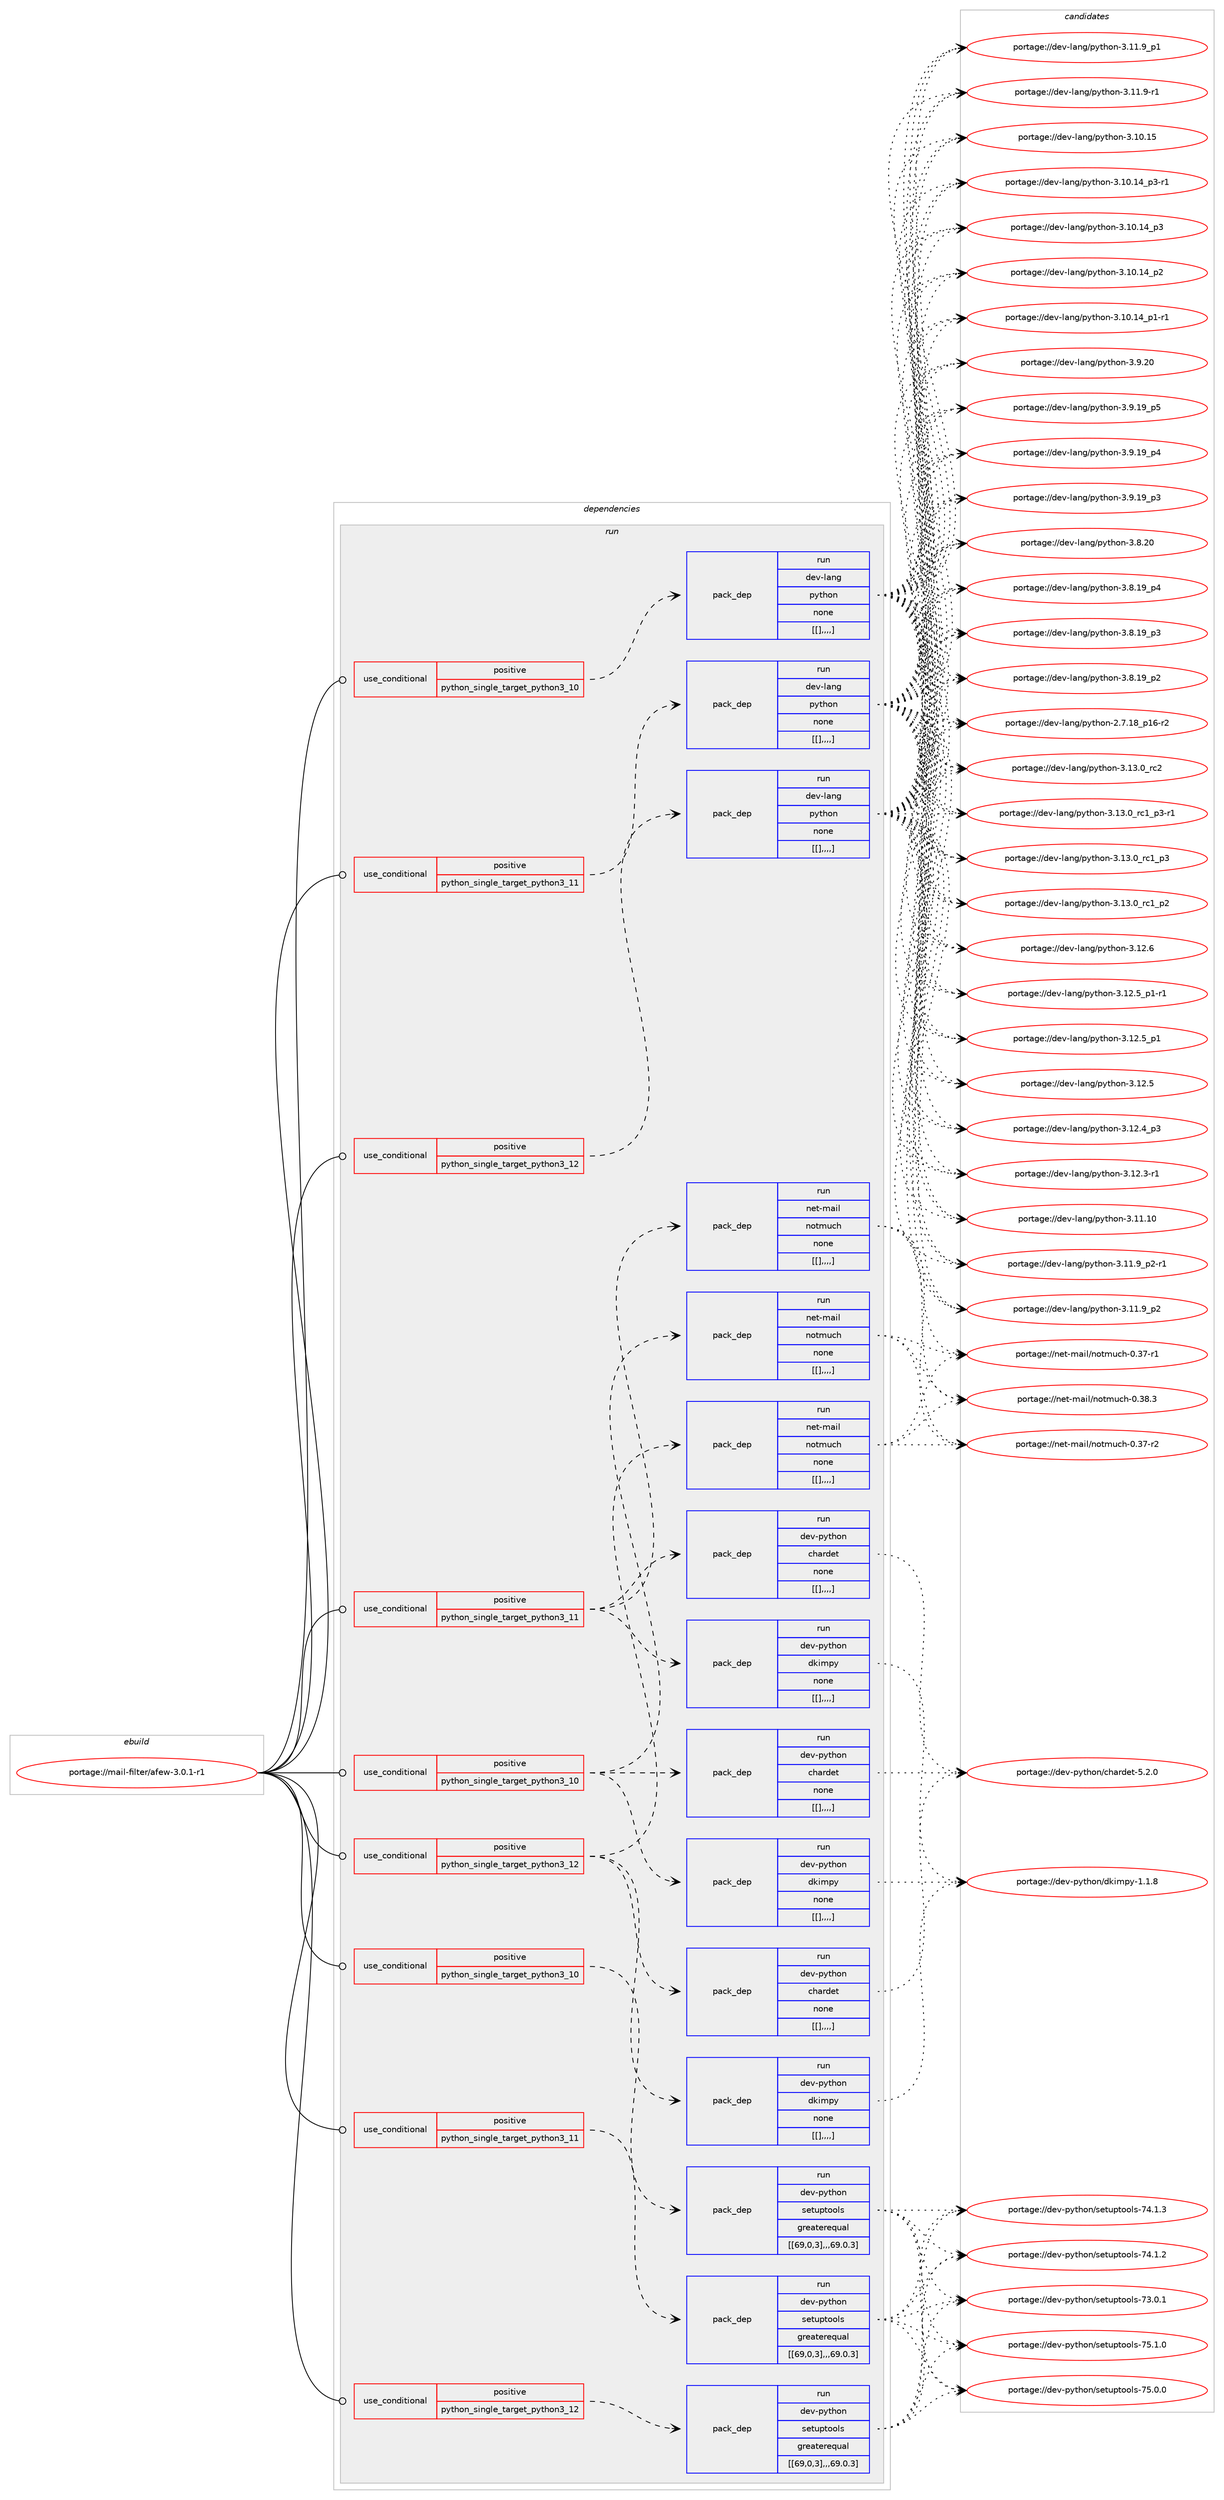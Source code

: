 digraph prolog {

# *************
# Graph options
# *************

newrank=true;
concentrate=true;
compound=true;
graph [rankdir=LR,fontname=Helvetica,fontsize=10,ranksep=1.5];#, ranksep=2.5, nodesep=0.2];
edge  [arrowhead=vee];
node  [fontname=Helvetica,fontsize=10];

# **********
# The ebuild
# **********

subgraph cluster_leftcol {
color=gray;
label=<<i>ebuild</i>>;
id [label="portage://mail-filter/afew-3.0.1-r1", color=red, width=4, href="../mail-filter/afew-3.0.1-r1.svg"];
}

# ****************
# The dependencies
# ****************

subgraph cluster_midcol {
color=gray;
label=<<i>dependencies</i>>;
subgraph cluster_compile {
fillcolor="#eeeeee";
style=filled;
label=<<i>compile</i>>;
}
subgraph cluster_compileandrun {
fillcolor="#eeeeee";
style=filled;
label=<<i>compile and run</i>>;
}
subgraph cluster_run {
fillcolor="#eeeeee";
style=filled;
label=<<i>run</i>>;
subgraph cond72590 {
dependency292041 [label=<<TABLE BORDER="0" CELLBORDER="1" CELLSPACING="0" CELLPADDING="4"><TR><TD ROWSPAN="3" CELLPADDING="10">use_conditional</TD></TR><TR><TD>positive</TD></TR><TR><TD>python_single_target_python3_10</TD></TR></TABLE>>, shape=none, color=red];
subgraph pack217025 {
dependency292042 [label=<<TABLE BORDER="0" CELLBORDER="1" CELLSPACING="0" CELLPADDING="4" WIDTH="220"><TR><TD ROWSPAN="6" CELLPADDING="30">pack_dep</TD></TR><TR><TD WIDTH="110">run</TD></TR><TR><TD>dev-lang</TD></TR><TR><TD>python</TD></TR><TR><TD>none</TD></TR><TR><TD>[[],,,,]</TD></TR></TABLE>>, shape=none, color=blue];
}
dependency292041:e -> dependency292042:w [weight=20,style="dashed",arrowhead="vee"];
}
id:e -> dependency292041:w [weight=20,style="solid",arrowhead="odot"];
subgraph cond72591 {
dependency292043 [label=<<TABLE BORDER="0" CELLBORDER="1" CELLSPACING="0" CELLPADDING="4"><TR><TD ROWSPAN="3" CELLPADDING="10">use_conditional</TD></TR><TR><TD>positive</TD></TR><TR><TD>python_single_target_python3_10</TD></TR></TABLE>>, shape=none, color=red];
subgraph pack217026 {
dependency292044 [label=<<TABLE BORDER="0" CELLBORDER="1" CELLSPACING="0" CELLPADDING="4" WIDTH="220"><TR><TD ROWSPAN="6" CELLPADDING="30">pack_dep</TD></TR><TR><TD WIDTH="110">run</TD></TR><TR><TD>dev-python</TD></TR><TR><TD>chardet</TD></TR><TR><TD>none</TD></TR><TR><TD>[[],,,,]</TD></TR></TABLE>>, shape=none, color=blue];
}
dependency292043:e -> dependency292044:w [weight=20,style="dashed",arrowhead="vee"];
subgraph pack217027 {
dependency292045 [label=<<TABLE BORDER="0" CELLBORDER="1" CELLSPACING="0" CELLPADDING="4" WIDTH="220"><TR><TD ROWSPAN="6" CELLPADDING="30">pack_dep</TD></TR><TR><TD WIDTH="110">run</TD></TR><TR><TD>dev-python</TD></TR><TR><TD>dkimpy</TD></TR><TR><TD>none</TD></TR><TR><TD>[[],,,,]</TD></TR></TABLE>>, shape=none, color=blue];
}
dependency292043:e -> dependency292045:w [weight=20,style="dashed",arrowhead="vee"];
subgraph pack217028 {
dependency292046 [label=<<TABLE BORDER="0" CELLBORDER="1" CELLSPACING="0" CELLPADDING="4" WIDTH="220"><TR><TD ROWSPAN="6" CELLPADDING="30">pack_dep</TD></TR><TR><TD WIDTH="110">run</TD></TR><TR><TD>net-mail</TD></TR><TR><TD>notmuch</TD></TR><TR><TD>none</TD></TR><TR><TD>[[],,,,]</TD></TR></TABLE>>, shape=none, color=blue];
}
dependency292043:e -> dependency292046:w [weight=20,style="dashed",arrowhead="vee"];
}
id:e -> dependency292043:w [weight=20,style="solid",arrowhead="odot"];
subgraph cond72592 {
dependency292047 [label=<<TABLE BORDER="0" CELLBORDER="1" CELLSPACING="0" CELLPADDING="4"><TR><TD ROWSPAN="3" CELLPADDING="10">use_conditional</TD></TR><TR><TD>positive</TD></TR><TR><TD>python_single_target_python3_10</TD></TR></TABLE>>, shape=none, color=red];
subgraph pack217029 {
dependency292048 [label=<<TABLE BORDER="0" CELLBORDER="1" CELLSPACING="0" CELLPADDING="4" WIDTH="220"><TR><TD ROWSPAN="6" CELLPADDING="30">pack_dep</TD></TR><TR><TD WIDTH="110">run</TD></TR><TR><TD>dev-python</TD></TR><TR><TD>setuptools</TD></TR><TR><TD>greaterequal</TD></TR><TR><TD>[[69,0,3],,,69.0.3]</TD></TR></TABLE>>, shape=none, color=blue];
}
dependency292047:e -> dependency292048:w [weight=20,style="dashed",arrowhead="vee"];
}
id:e -> dependency292047:w [weight=20,style="solid",arrowhead="odot"];
subgraph cond72593 {
dependency292049 [label=<<TABLE BORDER="0" CELLBORDER="1" CELLSPACING="0" CELLPADDING="4"><TR><TD ROWSPAN="3" CELLPADDING="10">use_conditional</TD></TR><TR><TD>positive</TD></TR><TR><TD>python_single_target_python3_11</TD></TR></TABLE>>, shape=none, color=red];
subgraph pack217030 {
dependency292050 [label=<<TABLE BORDER="0" CELLBORDER="1" CELLSPACING="0" CELLPADDING="4" WIDTH="220"><TR><TD ROWSPAN="6" CELLPADDING="30">pack_dep</TD></TR><TR><TD WIDTH="110">run</TD></TR><TR><TD>dev-lang</TD></TR><TR><TD>python</TD></TR><TR><TD>none</TD></TR><TR><TD>[[],,,,]</TD></TR></TABLE>>, shape=none, color=blue];
}
dependency292049:e -> dependency292050:w [weight=20,style="dashed",arrowhead="vee"];
}
id:e -> dependency292049:w [weight=20,style="solid",arrowhead="odot"];
subgraph cond72594 {
dependency292051 [label=<<TABLE BORDER="0" CELLBORDER="1" CELLSPACING="0" CELLPADDING="4"><TR><TD ROWSPAN="3" CELLPADDING="10">use_conditional</TD></TR><TR><TD>positive</TD></TR><TR><TD>python_single_target_python3_11</TD></TR></TABLE>>, shape=none, color=red];
subgraph pack217031 {
dependency292052 [label=<<TABLE BORDER="0" CELLBORDER="1" CELLSPACING="0" CELLPADDING="4" WIDTH="220"><TR><TD ROWSPAN="6" CELLPADDING="30">pack_dep</TD></TR><TR><TD WIDTH="110">run</TD></TR><TR><TD>dev-python</TD></TR><TR><TD>chardet</TD></TR><TR><TD>none</TD></TR><TR><TD>[[],,,,]</TD></TR></TABLE>>, shape=none, color=blue];
}
dependency292051:e -> dependency292052:w [weight=20,style="dashed",arrowhead="vee"];
subgraph pack217032 {
dependency292053 [label=<<TABLE BORDER="0" CELLBORDER="1" CELLSPACING="0" CELLPADDING="4" WIDTH="220"><TR><TD ROWSPAN="6" CELLPADDING="30">pack_dep</TD></TR><TR><TD WIDTH="110">run</TD></TR><TR><TD>dev-python</TD></TR><TR><TD>dkimpy</TD></TR><TR><TD>none</TD></TR><TR><TD>[[],,,,]</TD></TR></TABLE>>, shape=none, color=blue];
}
dependency292051:e -> dependency292053:w [weight=20,style="dashed",arrowhead="vee"];
subgraph pack217033 {
dependency292054 [label=<<TABLE BORDER="0" CELLBORDER="1" CELLSPACING="0" CELLPADDING="4" WIDTH="220"><TR><TD ROWSPAN="6" CELLPADDING="30">pack_dep</TD></TR><TR><TD WIDTH="110">run</TD></TR><TR><TD>net-mail</TD></TR><TR><TD>notmuch</TD></TR><TR><TD>none</TD></TR><TR><TD>[[],,,,]</TD></TR></TABLE>>, shape=none, color=blue];
}
dependency292051:e -> dependency292054:w [weight=20,style="dashed",arrowhead="vee"];
}
id:e -> dependency292051:w [weight=20,style="solid",arrowhead="odot"];
subgraph cond72595 {
dependency292055 [label=<<TABLE BORDER="0" CELLBORDER="1" CELLSPACING="0" CELLPADDING="4"><TR><TD ROWSPAN="3" CELLPADDING="10">use_conditional</TD></TR><TR><TD>positive</TD></TR><TR><TD>python_single_target_python3_11</TD></TR></TABLE>>, shape=none, color=red];
subgraph pack217034 {
dependency292056 [label=<<TABLE BORDER="0" CELLBORDER="1" CELLSPACING="0" CELLPADDING="4" WIDTH="220"><TR><TD ROWSPAN="6" CELLPADDING="30">pack_dep</TD></TR><TR><TD WIDTH="110">run</TD></TR><TR><TD>dev-python</TD></TR><TR><TD>setuptools</TD></TR><TR><TD>greaterequal</TD></TR><TR><TD>[[69,0,3],,,69.0.3]</TD></TR></TABLE>>, shape=none, color=blue];
}
dependency292055:e -> dependency292056:w [weight=20,style="dashed",arrowhead="vee"];
}
id:e -> dependency292055:w [weight=20,style="solid",arrowhead="odot"];
subgraph cond72596 {
dependency292057 [label=<<TABLE BORDER="0" CELLBORDER="1" CELLSPACING="0" CELLPADDING="4"><TR><TD ROWSPAN="3" CELLPADDING="10">use_conditional</TD></TR><TR><TD>positive</TD></TR><TR><TD>python_single_target_python3_12</TD></TR></TABLE>>, shape=none, color=red];
subgraph pack217035 {
dependency292058 [label=<<TABLE BORDER="0" CELLBORDER="1" CELLSPACING="0" CELLPADDING="4" WIDTH="220"><TR><TD ROWSPAN="6" CELLPADDING="30">pack_dep</TD></TR><TR><TD WIDTH="110">run</TD></TR><TR><TD>dev-lang</TD></TR><TR><TD>python</TD></TR><TR><TD>none</TD></TR><TR><TD>[[],,,,]</TD></TR></TABLE>>, shape=none, color=blue];
}
dependency292057:e -> dependency292058:w [weight=20,style="dashed",arrowhead="vee"];
}
id:e -> dependency292057:w [weight=20,style="solid",arrowhead="odot"];
subgraph cond72597 {
dependency292059 [label=<<TABLE BORDER="0" CELLBORDER="1" CELLSPACING="0" CELLPADDING="4"><TR><TD ROWSPAN="3" CELLPADDING="10">use_conditional</TD></TR><TR><TD>positive</TD></TR><TR><TD>python_single_target_python3_12</TD></TR></TABLE>>, shape=none, color=red];
subgraph pack217036 {
dependency292060 [label=<<TABLE BORDER="0" CELLBORDER="1" CELLSPACING="0" CELLPADDING="4" WIDTH="220"><TR><TD ROWSPAN="6" CELLPADDING="30">pack_dep</TD></TR><TR><TD WIDTH="110">run</TD></TR><TR><TD>dev-python</TD></TR><TR><TD>chardet</TD></TR><TR><TD>none</TD></TR><TR><TD>[[],,,,]</TD></TR></TABLE>>, shape=none, color=blue];
}
dependency292059:e -> dependency292060:w [weight=20,style="dashed",arrowhead="vee"];
subgraph pack217037 {
dependency292061 [label=<<TABLE BORDER="0" CELLBORDER="1" CELLSPACING="0" CELLPADDING="4" WIDTH="220"><TR><TD ROWSPAN="6" CELLPADDING="30">pack_dep</TD></TR><TR><TD WIDTH="110">run</TD></TR><TR><TD>dev-python</TD></TR><TR><TD>dkimpy</TD></TR><TR><TD>none</TD></TR><TR><TD>[[],,,,]</TD></TR></TABLE>>, shape=none, color=blue];
}
dependency292059:e -> dependency292061:w [weight=20,style="dashed",arrowhead="vee"];
subgraph pack217038 {
dependency292062 [label=<<TABLE BORDER="0" CELLBORDER="1" CELLSPACING="0" CELLPADDING="4" WIDTH="220"><TR><TD ROWSPAN="6" CELLPADDING="30">pack_dep</TD></TR><TR><TD WIDTH="110">run</TD></TR><TR><TD>net-mail</TD></TR><TR><TD>notmuch</TD></TR><TR><TD>none</TD></TR><TR><TD>[[],,,,]</TD></TR></TABLE>>, shape=none, color=blue];
}
dependency292059:e -> dependency292062:w [weight=20,style="dashed",arrowhead="vee"];
}
id:e -> dependency292059:w [weight=20,style="solid",arrowhead="odot"];
subgraph cond72598 {
dependency292063 [label=<<TABLE BORDER="0" CELLBORDER="1" CELLSPACING="0" CELLPADDING="4"><TR><TD ROWSPAN="3" CELLPADDING="10">use_conditional</TD></TR><TR><TD>positive</TD></TR><TR><TD>python_single_target_python3_12</TD></TR></TABLE>>, shape=none, color=red];
subgraph pack217039 {
dependency292064 [label=<<TABLE BORDER="0" CELLBORDER="1" CELLSPACING="0" CELLPADDING="4" WIDTH="220"><TR><TD ROWSPAN="6" CELLPADDING="30">pack_dep</TD></TR><TR><TD WIDTH="110">run</TD></TR><TR><TD>dev-python</TD></TR><TR><TD>setuptools</TD></TR><TR><TD>greaterequal</TD></TR><TR><TD>[[69,0,3],,,69.0.3]</TD></TR></TABLE>>, shape=none, color=blue];
}
dependency292063:e -> dependency292064:w [weight=20,style="dashed",arrowhead="vee"];
}
id:e -> dependency292063:w [weight=20,style="solid",arrowhead="odot"];
}
}

# **************
# The candidates
# **************

subgraph cluster_choices {
rank=same;
color=gray;
label=<<i>candidates</i>>;

subgraph choice217025 {
color=black;
nodesep=1;
choice10010111845108971101034711212111610411111045514649514648951149950 [label="portage://dev-lang/python-3.13.0_rc2", color=red, width=4,href="../dev-lang/python-3.13.0_rc2.svg"];
choice1001011184510897110103471121211161041111104551464951464895114994995112514511449 [label="portage://dev-lang/python-3.13.0_rc1_p3-r1", color=red, width=4,href="../dev-lang/python-3.13.0_rc1_p3-r1.svg"];
choice100101118451089711010347112121116104111110455146495146489511499499511251 [label="portage://dev-lang/python-3.13.0_rc1_p3", color=red, width=4,href="../dev-lang/python-3.13.0_rc1_p3.svg"];
choice100101118451089711010347112121116104111110455146495146489511499499511250 [label="portage://dev-lang/python-3.13.0_rc1_p2", color=red, width=4,href="../dev-lang/python-3.13.0_rc1_p2.svg"];
choice10010111845108971101034711212111610411111045514649504654 [label="portage://dev-lang/python-3.12.6", color=red, width=4,href="../dev-lang/python-3.12.6.svg"];
choice1001011184510897110103471121211161041111104551464950465395112494511449 [label="portage://dev-lang/python-3.12.5_p1-r1", color=red, width=4,href="../dev-lang/python-3.12.5_p1-r1.svg"];
choice100101118451089711010347112121116104111110455146495046539511249 [label="portage://dev-lang/python-3.12.5_p1", color=red, width=4,href="../dev-lang/python-3.12.5_p1.svg"];
choice10010111845108971101034711212111610411111045514649504653 [label="portage://dev-lang/python-3.12.5", color=red, width=4,href="../dev-lang/python-3.12.5.svg"];
choice100101118451089711010347112121116104111110455146495046529511251 [label="portage://dev-lang/python-3.12.4_p3", color=red, width=4,href="../dev-lang/python-3.12.4_p3.svg"];
choice100101118451089711010347112121116104111110455146495046514511449 [label="portage://dev-lang/python-3.12.3-r1", color=red, width=4,href="../dev-lang/python-3.12.3-r1.svg"];
choice1001011184510897110103471121211161041111104551464949464948 [label="portage://dev-lang/python-3.11.10", color=red, width=4,href="../dev-lang/python-3.11.10.svg"];
choice1001011184510897110103471121211161041111104551464949465795112504511449 [label="portage://dev-lang/python-3.11.9_p2-r1", color=red, width=4,href="../dev-lang/python-3.11.9_p2-r1.svg"];
choice100101118451089711010347112121116104111110455146494946579511250 [label="portage://dev-lang/python-3.11.9_p2", color=red, width=4,href="../dev-lang/python-3.11.9_p2.svg"];
choice100101118451089711010347112121116104111110455146494946579511249 [label="portage://dev-lang/python-3.11.9_p1", color=red, width=4,href="../dev-lang/python-3.11.9_p1.svg"];
choice100101118451089711010347112121116104111110455146494946574511449 [label="portage://dev-lang/python-3.11.9-r1", color=red, width=4,href="../dev-lang/python-3.11.9-r1.svg"];
choice1001011184510897110103471121211161041111104551464948464953 [label="portage://dev-lang/python-3.10.15", color=red, width=4,href="../dev-lang/python-3.10.15.svg"];
choice100101118451089711010347112121116104111110455146494846495295112514511449 [label="portage://dev-lang/python-3.10.14_p3-r1", color=red, width=4,href="../dev-lang/python-3.10.14_p3-r1.svg"];
choice10010111845108971101034711212111610411111045514649484649529511251 [label="portage://dev-lang/python-3.10.14_p3", color=red, width=4,href="../dev-lang/python-3.10.14_p3.svg"];
choice10010111845108971101034711212111610411111045514649484649529511250 [label="portage://dev-lang/python-3.10.14_p2", color=red, width=4,href="../dev-lang/python-3.10.14_p2.svg"];
choice100101118451089711010347112121116104111110455146494846495295112494511449 [label="portage://dev-lang/python-3.10.14_p1-r1", color=red, width=4,href="../dev-lang/python-3.10.14_p1-r1.svg"];
choice10010111845108971101034711212111610411111045514657465048 [label="portage://dev-lang/python-3.9.20", color=red, width=4,href="../dev-lang/python-3.9.20.svg"];
choice100101118451089711010347112121116104111110455146574649579511253 [label="portage://dev-lang/python-3.9.19_p5", color=red, width=4,href="../dev-lang/python-3.9.19_p5.svg"];
choice100101118451089711010347112121116104111110455146574649579511252 [label="portage://dev-lang/python-3.9.19_p4", color=red, width=4,href="../dev-lang/python-3.9.19_p4.svg"];
choice100101118451089711010347112121116104111110455146574649579511251 [label="portage://dev-lang/python-3.9.19_p3", color=red, width=4,href="../dev-lang/python-3.9.19_p3.svg"];
choice10010111845108971101034711212111610411111045514656465048 [label="portage://dev-lang/python-3.8.20", color=red, width=4,href="../dev-lang/python-3.8.20.svg"];
choice100101118451089711010347112121116104111110455146564649579511252 [label="portage://dev-lang/python-3.8.19_p4", color=red, width=4,href="../dev-lang/python-3.8.19_p4.svg"];
choice100101118451089711010347112121116104111110455146564649579511251 [label="portage://dev-lang/python-3.8.19_p3", color=red, width=4,href="../dev-lang/python-3.8.19_p3.svg"];
choice100101118451089711010347112121116104111110455146564649579511250 [label="portage://dev-lang/python-3.8.19_p2", color=red, width=4,href="../dev-lang/python-3.8.19_p2.svg"];
choice100101118451089711010347112121116104111110455046554649569511249544511450 [label="portage://dev-lang/python-2.7.18_p16-r2", color=red, width=4,href="../dev-lang/python-2.7.18_p16-r2.svg"];
dependency292042:e -> choice10010111845108971101034711212111610411111045514649514648951149950:w [style=dotted,weight="100"];
dependency292042:e -> choice1001011184510897110103471121211161041111104551464951464895114994995112514511449:w [style=dotted,weight="100"];
dependency292042:e -> choice100101118451089711010347112121116104111110455146495146489511499499511251:w [style=dotted,weight="100"];
dependency292042:e -> choice100101118451089711010347112121116104111110455146495146489511499499511250:w [style=dotted,weight="100"];
dependency292042:e -> choice10010111845108971101034711212111610411111045514649504654:w [style=dotted,weight="100"];
dependency292042:e -> choice1001011184510897110103471121211161041111104551464950465395112494511449:w [style=dotted,weight="100"];
dependency292042:e -> choice100101118451089711010347112121116104111110455146495046539511249:w [style=dotted,weight="100"];
dependency292042:e -> choice10010111845108971101034711212111610411111045514649504653:w [style=dotted,weight="100"];
dependency292042:e -> choice100101118451089711010347112121116104111110455146495046529511251:w [style=dotted,weight="100"];
dependency292042:e -> choice100101118451089711010347112121116104111110455146495046514511449:w [style=dotted,weight="100"];
dependency292042:e -> choice1001011184510897110103471121211161041111104551464949464948:w [style=dotted,weight="100"];
dependency292042:e -> choice1001011184510897110103471121211161041111104551464949465795112504511449:w [style=dotted,weight="100"];
dependency292042:e -> choice100101118451089711010347112121116104111110455146494946579511250:w [style=dotted,weight="100"];
dependency292042:e -> choice100101118451089711010347112121116104111110455146494946579511249:w [style=dotted,weight="100"];
dependency292042:e -> choice100101118451089711010347112121116104111110455146494946574511449:w [style=dotted,weight="100"];
dependency292042:e -> choice1001011184510897110103471121211161041111104551464948464953:w [style=dotted,weight="100"];
dependency292042:e -> choice100101118451089711010347112121116104111110455146494846495295112514511449:w [style=dotted,weight="100"];
dependency292042:e -> choice10010111845108971101034711212111610411111045514649484649529511251:w [style=dotted,weight="100"];
dependency292042:e -> choice10010111845108971101034711212111610411111045514649484649529511250:w [style=dotted,weight="100"];
dependency292042:e -> choice100101118451089711010347112121116104111110455146494846495295112494511449:w [style=dotted,weight="100"];
dependency292042:e -> choice10010111845108971101034711212111610411111045514657465048:w [style=dotted,weight="100"];
dependency292042:e -> choice100101118451089711010347112121116104111110455146574649579511253:w [style=dotted,weight="100"];
dependency292042:e -> choice100101118451089711010347112121116104111110455146574649579511252:w [style=dotted,weight="100"];
dependency292042:e -> choice100101118451089711010347112121116104111110455146574649579511251:w [style=dotted,weight="100"];
dependency292042:e -> choice10010111845108971101034711212111610411111045514656465048:w [style=dotted,weight="100"];
dependency292042:e -> choice100101118451089711010347112121116104111110455146564649579511252:w [style=dotted,weight="100"];
dependency292042:e -> choice100101118451089711010347112121116104111110455146564649579511251:w [style=dotted,weight="100"];
dependency292042:e -> choice100101118451089711010347112121116104111110455146564649579511250:w [style=dotted,weight="100"];
dependency292042:e -> choice100101118451089711010347112121116104111110455046554649569511249544511450:w [style=dotted,weight="100"];
}
subgraph choice217026 {
color=black;
nodesep=1;
choice10010111845112121116104111110479910497114100101116455346504648 [label="portage://dev-python/chardet-5.2.0", color=red, width=4,href="../dev-python/chardet-5.2.0.svg"];
dependency292044:e -> choice10010111845112121116104111110479910497114100101116455346504648:w [style=dotted,weight="100"];
}
subgraph choice217027 {
color=black;
nodesep=1;
choice1001011184511212111610411111047100107105109112121454946494656 [label="portage://dev-python/dkimpy-1.1.8", color=red, width=4,href="../dev-python/dkimpy-1.1.8.svg"];
dependency292045:e -> choice1001011184511212111610411111047100107105109112121454946494656:w [style=dotted,weight="100"];
}
subgraph choice217028 {
color=black;
nodesep=1;
choice1101011164510997105108471101111161091179910445484651564651 [label="portage://net-mail/notmuch-0.38.3", color=red, width=4,href="../net-mail/notmuch-0.38.3.svg"];
choice1101011164510997105108471101111161091179910445484651554511450 [label="portage://net-mail/notmuch-0.37-r2", color=red, width=4,href="../net-mail/notmuch-0.37-r2.svg"];
choice1101011164510997105108471101111161091179910445484651554511449 [label="portage://net-mail/notmuch-0.37-r1", color=red, width=4,href="../net-mail/notmuch-0.37-r1.svg"];
dependency292046:e -> choice1101011164510997105108471101111161091179910445484651564651:w [style=dotted,weight="100"];
dependency292046:e -> choice1101011164510997105108471101111161091179910445484651554511450:w [style=dotted,weight="100"];
dependency292046:e -> choice1101011164510997105108471101111161091179910445484651554511449:w [style=dotted,weight="100"];
}
subgraph choice217029 {
color=black;
nodesep=1;
choice100101118451121211161041111104711510111611711211611111110811545555346494648 [label="portage://dev-python/setuptools-75.1.0", color=red, width=4,href="../dev-python/setuptools-75.1.0.svg"];
choice100101118451121211161041111104711510111611711211611111110811545555346484648 [label="portage://dev-python/setuptools-75.0.0", color=red, width=4,href="../dev-python/setuptools-75.0.0.svg"];
choice100101118451121211161041111104711510111611711211611111110811545555246494651 [label="portage://dev-python/setuptools-74.1.3", color=red, width=4,href="../dev-python/setuptools-74.1.3.svg"];
choice100101118451121211161041111104711510111611711211611111110811545555246494650 [label="portage://dev-python/setuptools-74.1.2", color=red, width=4,href="../dev-python/setuptools-74.1.2.svg"];
choice100101118451121211161041111104711510111611711211611111110811545555146484649 [label="portage://dev-python/setuptools-73.0.1", color=red, width=4,href="../dev-python/setuptools-73.0.1.svg"];
dependency292048:e -> choice100101118451121211161041111104711510111611711211611111110811545555346494648:w [style=dotted,weight="100"];
dependency292048:e -> choice100101118451121211161041111104711510111611711211611111110811545555346484648:w [style=dotted,weight="100"];
dependency292048:e -> choice100101118451121211161041111104711510111611711211611111110811545555246494651:w [style=dotted,weight="100"];
dependency292048:e -> choice100101118451121211161041111104711510111611711211611111110811545555246494650:w [style=dotted,weight="100"];
dependency292048:e -> choice100101118451121211161041111104711510111611711211611111110811545555146484649:w [style=dotted,weight="100"];
}
subgraph choice217030 {
color=black;
nodesep=1;
choice10010111845108971101034711212111610411111045514649514648951149950 [label="portage://dev-lang/python-3.13.0_rc2", color=red, width=4,href="../dev-lang/python-3.13.0_rc2.svg"];
choice1001011184510897110103471121211161041111104551464951464895114994995112514511449 [label="portage://dev-lang/python-3.13.0_rc1_p3-r1", color=red, width=4,href="../dev-lang/python-3.13.0_rc1_p3-r1.svg"];
choice100101118451089711010347112121116104111110455146495146489511499499511251 [label="portage://dev-lang/python-3.13.0_rc1_p3", color=red, width=4,href="../dev-lang/python-3.13.0_rc1_p3.svg"];
choice100101118451089711010347112121116104111110455146495146489511499499511250 [label="portage://dev-lang/python-3.13.0_rc1_p2", color=red, width=4,href="../dev-lang/python-3.13.0_rc1_p2.svg"];
choice10010111845108971101034711212111610411111045514649504654 [label="portage://dev-lang/python-3.12.6", color=red, width=4,href="../dev-lang/python-3.12.6.svg"];
choice1001011184510897110103471121211161041111104551464950465395112494511449 [label="portage://dev-lang/python-3.12.5_p1-r1", color=red, width=4,href="../dev-lang/python-3.12.5_p1-r1.svg"];
choice100101118451089711010347112121116104111110455146495046539511249 [label="portage://dev-lang/python-3.12.5_p1", color=red, width=4,href="../dev-lang/python-3.12.5_p1.svg"];
choice10010111845108971101034711212111610411111045514649504653 [label="portage://dev-lang/python-3.12.5", color=red, width=4,href="../dev-lang/python-3.12.5.svg"];
choice100101118451089711010347112121116104111110455146495046529511251 [label="portage://dev-lang/python-3.12.4_p3", color=red, width=4,href="../dev-lang/python-3.12.4_p3.svg"];
choice100101118451089711010347112121116104111110455146495046514511449 [label="portage://dev-lang/python-3.12.3-r1", color=red, width=4,href="../dev-lang/python-3.12.3-r1.svg"];
choice1001011184510897110103471121211161041111104551464949464948 [label="portage://dev-lang/python-3.11.10", color=red, width=4,href="../dev-lang/python-3.11.10.svg"];
choice1001011184510897110103471121211161041111104551464949465795112504511449 [label="portage://dev-lang/python-3.11.9_p2-r1", color=red, width=4,href="../dev-lang/python-3.11.9_p2-r1.svg"];
choice100101118451089711010347112121116104111110455146494946579511250 [label="portage://dev-lang/python-3.11.9_p2", color=red, width=4,href="../dev-lang/python-3.11.9_p2.svg"];
choice100101118451089711010347112121116104111110455146494946579511249 [label="portage://dev-lang/python-3.11.9_p1", color=red, width=4,href="../dev-lang/python-3.11.9_p1.svg"];
choice100101118451089711010347112121116104111110455146494946574511449 [label="portage://dev-lang/python-3.11.9-r1", color=red, width=4,href="../dev-lang/python-3.11.9-r1.svg"];
choice1001011184510897110103471121211161041111104551464948464953 [label="portage://dev-lang/python-3.10.15", color=red, width=4,href="../dev-lang/python-3.10.15.svg"];
choice100101118451089711010347112121116104111110455146494846495295112514511449 [label="portage://dev-lang/python-3.10.14_p3-r1", color=red, width=4,href="../dev-lang/python-3.10.14_p3-r1.svg"];
choice10010111845108971101034711212111610411111045514649484649529511251 [label="portage://dev-lang/python-3.10.14_p3", color=red, width=4,href="../dev-lang/python-3.10.14_p3.svg"];
choice10010111845108971101034711212111610411111045514649484649529511250 [label="portage://dev-lang/python-3.10.14_p2", color=red, width=4,href="../dev-lang/python-3.10.14_p2.svg"];
choice100101118451089711010347112121116104111110455146494846495295112494511449 [label="portage://dev-lang/python-3.10.14_p1-r1", color=red, width=4,href="../dev-lang/python-3.10.14_p1-r1.svg"];
choice10010111845108971101034711212111610411111045514657465048 [label="portage://dev-lang/python-3.9.20", color=red, width=4,href="../dev-lang/python-3.9.20.svg"];
choice100101118451089711010347112121116104111110455146574649579511253 [label="portage://dev-lang/python-3.9.19_p5", color=red, width=4,href="../dev-lang/python-3.9.19_p5.svg"];
choice100101118451089711010347112121116104111110455146574649579511252 [label="portage://dev-lang/python-3.9.19_p4", color=red, width=4,href="../dev-lang/python-3.9.19_p4.svg"];
choice100101118451089711010347112121116104111110455146574649579511251 [label="portage://dev-lang/python-3.9.19_p3", color=red, width=4,href="../dev-lang/python-3.9.19_p3.svg"];
choice10010111845108971101034711212111610411111045514656465048 [label="portage://dev-lang/python-3.8.20", color=red, width=4,href="../dev-lang/python-3.8.20.svg"];
choice100101118451089711010347112121116104111110455146564649579511252 [label="portage://dev-lang/python-3.8.19_p4", color=red, width=4,href="../dev-lang/python-3.8.19_p4.svg"];
choice100101118451089711010347112121116104111110455146564649579511251 [label="portage://dev-lang/python-3.8.19_p3", color=red, width=4,href="../dev-lang/python-3.8.19_p3.svg"];
choice100101118451089711010347112121116104111110455146564649579511250 [label="portage://dev-lang/python-3.8.19_p2", color=red, width=4,href="../dev-lang/python-3.8.19_p2.svg"];
choice100101118451089711010347112121116104111110455046554649569511249544511450 [label="portage://dev-lang/python-2.7.18_p16-r2", color=red, width=4,href="../dev-lang/python-2.7.18_p16-r2.svg"];
dependency292050:e -> choice10010111845108971101034711212111610411111045514649514648951149950:w [style=dotted,weight="100"];
dependency292050:e -> choice1001011184510897110103471121211161041111104551464951464895114994995112514511449:w [style=dotted,weight="100"];
dependency292050:e -> choice100101118451089711010347112121116104111110455146495146489511499499511251:w [style=dotted,weight="100"];
dependency292050:e -> choice100101118451089711010347112121116104111110455146495146489511499499511250:w [style=dotted,weight="100"];
dependency292050:e -> choice10010111845108971101034711212111610411111045514649504654:w [style=dotted,weight="100"];
dependency292050:e -> choice1001011184510897110103471121211161041111104551464950465395112494511449:w [style=dotted,weight="100"];
dependency292050:e -> choice100101118451089711010347112121116104111110455146495046539511249:w [style=dotted,weight="100"];
dependency292050:e -> choice10010111845108971101034711212111610411111045514649504653:w [style=dotted,weight="100"];
dependency292050:e -> choice100101118451089711010347112121116104111110455146495046529511251:w [style=dotted,weight="100"];
dependency292050:e -> choice100101118451089711010347112121116104111110455146495046514511449:w [style=dotted,weight="100"];
dependency292050:e -> choice1001011184510897110103471121211161041111104551464949464948:w [style=dotted,weight="100"];
dependency292050:e -> choice1001011184510897110103471121211161041111104551464949465795112504511449:w [style=dotted,weight="100"];
dependency292050:e -> choice100101118451089711010347112121116104111110455146494946579511250:w [style=dotted,weight="100"];
dependency292050:e -> choice100101118451089711010347112121116104111110455146494946579511249:w [style=dotted,weight="100"];
dependency292050:e -> choice100101118451089711010347112121116104111110455146494946574511449:w [style=dotted,weight="100"];
dependency292050:e -> choice1001011184510897110103471121211161041111104551464948464953:w [style=dotted,weight="100"];
dependency292050:e -> choice100101118451089711010347112121116104111110455146494846495295112514511449:w [style=dotted,weight="100"];
dependency292050:e -> choice10010111845108971101034711212111610411111045514649484649529511251:w [style=dotted,weight="100"];
dependency292050:e -> choice10010111845108971101034711212111610411111045514649484649529511250:w [style=dotted,weight="100"];
dependency292050:e -> choice100101118451089711010347112121116104111110455146494846495295112494511449:w [style=dotted,weight="100"];
dependency292050:e -> choice10010111845108971101034711212111610411111045514657465048:w [style=dotted,weight="100"];
dependency292050:e -> choice100101118451089711010347112121116104111110455146574649579511253:w [style=dotted,weight="100"];
dependency292050:e -> choice100101118451089711010347112121116104111110455146574649579511252:w [style=dotted,weight="100"];
dependency292050:e -> choice100101118451089711010347112121116104111110455146574649579511251:w [style=dotted,weight="100"];
dependency292050:e -> choice10010111845108971101034711212111610411111045514656465048:w [style=dotted,weight="100"];
dependency292050:e -> choice100101118451089711010347112121116104111110455146564649579511252:w [style=dotted,weight="100"];
dependency292050:e -> choice100101118451089711010347112121116104111110455146564649579511251:w [style=dotted,weight="100"];
dependency292050:e -> choice100101118451089711010347112121116104111110455146564649579511250:w [style=dotted,weight="100"];
dependency292050:e -> choice100101118451089711010347112121116104111110455046554649569511249544511450:w [style=dotted,weight="100"];
}
subgraph choice217031 {
color=black;
nodesep=1;
choice10010111845112121116104111110479910497114100101116455346504648 [label="portage://dev-python/chardet-5.2.0", color=red, width=4,href="../dev-python/chardet-5.2.0.svg"];
dependency292052:e -> choice10010111845112121116104111110479910497114100101116455346504648:w [style=dotted,weight="100"];
}
subgraph choice217032 {
color=black;
nodesep=1;
choice1001011184511212111610411111047100107105109112121454946494656 [label="portage://dev-python/dkimpy-1.1.8", color=red, width=4,href="../dev-python/dkimpy-1.1.8.svg"];
dependency292053:e -> choice1001011184511212111610411111047100107105109112121454946494656:w [style=dotted,weight="100"];
}
subgraph choice217033 {
color=black;
nodesep=1;
choice1101011164510997105108471101111161091179910445484651564651 [label="portage://net-mail/notmuch-0.38.3", color=red, width=4,href="../net-mail/notmuch-0.38.3.svg"];
choice1101011164510997105108471101111161091179910445484651554511450 [label="portage://net-mail/notmuch-0.37-r2", color=red, width=4,href="../net-mail/notmuch-0.37-r2.svg"];
choice1101011164510997105108471101111161091179910445484651554511449 [label="portage://net-mail/notmuch-0.37-r1", color=red, width=4,href="../net-mail/notmuch-0.37-r1.svg"];
dependency292054:e -> choice1101011164510997105108471101111161091179910445484651564651:w [style=dotted,weight="100"];
dependency292054:e -> choice1101011164510997105108471101111161091179910445484651554511450:w [style=dotted,weight="100"];
dependency292054:e -> choice1101011164510997105108471101111161091179910445484651554511449:w [style=dotted,weight="100"];
}
subgraph choice217034 {
color=black;
nodesep=1;
choice100101118451121211161041111104711510111611711211611111110811545555346494648 [label="portage://dev-python/setuptools-75.1.0", color=red, width=4,href="../dev-python/setuptools-75.1.0.svg"];
choice100101118451121211161041111104711510111611711211611111110811545555346484648 [label="portage://dev-python/setuptools-75.0.0", color=red, width=4,href="../dev-python/setuptools-75.0.0.svg"];
choice100101118451121211161041111104711510111611711211611111110811545555246494651 [label="portage://dev-python/setuptools-74.1.3", color=red, width=4,href="../dev-python/setuptools-74.1.3.svg"];
choice100101118451121211161041111104711510111611711211611111110811545555246494650 [label="portage://dev-python/setuptools-74.1.2", color=red, width=4,href="../dev-python/setuptools-74.1.2.svg"];
choice100101118451121211161041111104711510111611711211611111110811545555146484649 [label="portage://dev-python/setuptools-73.0.1", color=red, width=4,href="../dev-python/setuptools-73.0.1.svg"];
dependency292056:e -> choice100101118451121211161041111104711510111611711211611111110811545555346494648:w [style=dotted,weight="100"];
dependency292056:e -> choice100101118451121211161041111104711510111611711211611111110811545555346484648:w [style=dotted,weight="100"];
dependency292056:e -> choice100101118451121211161041111104711510111611711211611111110811545555246494651:w [style=dotted,weight="100"];
dependency292056:e -> choice100101118451121211161041111104711510111611711211611111110811545555246494650:w [style=dotted,weight="100"];
dependency292056:e -> choice100101118451121211161041111104711510111611711211611111110811545555146484649:w [style=dotted,weight="100"];
}
subgraph choice217035 {
color=black;
nodesep=1;
choice10010111845108971101034711212111610411111045514649514648951149950 [label="portage://dev-lang/python-3.13.0_rc2", color=red, width=4,href="../dev-lang/python-3.13.0_rc2.svg"];
choice1001011184510897110103471121211161041111104551464951464895114994995112514511449 [label="portage://dev-lang/python-3.13.0_rc1_p3-r1", color=red, width=4,href="../dev-lang/python-3.13.0_rc1_p3-r1.svg"];
choice100101118451089711010347112121116104111110455146495146489511499499511251 [label="portage://dev-lang/python-3.13.0_rc1_p3", color=red, width=4,href="../dev-lang/python-3.13.0_rc1_p3.svg"];
choice100101118451089711010347112121116104111110455146495146489511499499511250 [label="portage://dev-lang/python-3.13.0_rc1_p2", color=red, width=4,href="../dev-lang/python-3.13.0_rc1_p2.svg"];
choice10010111845108971101034711212111610411111045514649504654 [label="portage://dev-lang/python-3.12.6", color=red, width=4,href="../dev-lang/python-3.12.6.svg"];
choice1001011184510897110103471121211161041111104551464950465395112494511449 [label="portage://dev-lang/python-3.12.5_p1-r1", color=red, width=4,href="../dev-lang/python-3.12.5_p1-r1.svg"];
choice100101118451089711010347112121116104111110455146495046539511249 [label="portage://dev-lang/python-3.12.5_p1", color=red, width=4,href="../dev-lang/python-3.12.5_p1.svg"];
choice10010111845108971101034711212111610411111045514649504653 [label="portage://dev-lang/python-3.12.5", color=red, width=4,href="../dev-lang/python-3.12.5.svg"];
choice100101118451089711010347112121116104111110455146495046529511251 [label="portage://dev-lang/python-3.12.4_p3", color=red, width=4,href="../dev-lang/python-3.12.4_p3.svg"];
choice100101118451089711010347112121116104111110455146495046514511449 [label="portage://dev-lang/python-3.12.3-r1", color=red, width=4,href="../dev-lang/python-3.12.3-r1.svg"];
choice1001011184510897110103471121211161041111104551464949464948 [label="portage://dev-lang/python-3.11.10", color=red, width=4,href="../dev-lang/python-3.11.10.svg"];
choice1001011184510897110103471121211161041111104551464949465795112504511449 [label="portage://dev-lang/python-3.11.9_p2-r1", color=red, width=4,href="../dev-lang/python-3.11.9_p2-r1.svg"];
choice100101118451089711010347112121116104111110455146494946579511250 [label="portage://dev-lang/python-3.11.9_p2", color=red, width=4,href="../dev-lang/python-3.11.9_p2.svg"];
choice100101118451089711010347112121116104111110455146494946579511249 [label="portage://dev-lang/python-3.11.9_p1", color=red, width=4,href="../dev-lang/python-3.11.9_p1.svg"];
choice100101118451089711010347112121116104111110455146494946574511449 [label="portage://dev-lang/python-3.11.9-r1", color=red, width=4,href="../dev-lang/python-3.11.9-r1.svg"];
choice1001011184510897110103471121211161041111104551464948464953 [label="portage://dev-lang/python-3.10.15", color=red, width=4,href="../dev-lang/python-3.10.15.svg"];
choice100101118451089711010347112121116104111110455146494846495295112514511449 [label="portage://dev-lang/python-3.10.14_p3-r1", color=red, width=4,href="../dev-lang/python-3.10.14_p3-r1.svg"];
choice10010111845108971101034711212111610411111045514649484649529511251 [label="portage://dev-lang/python-3.10.14_p3", color=red, width=4,href="../dev-lang/python-3.10.14_p3.svg"];
choice10010111845108971101034711212111610411111045514649484649529511250 [label="portage://dev-lang/python-3.10.14_p2", color=red, width=4,href="../dev-lang/python-3.10.14_p2.svg"];
choice100101118451089711010347112121116104111110455146494846495295112494511449 [label="portage://dev-lang/python-3.10.14_p1-r1", color=red, width=4,href="../dev-lang/python-3.10.14_p1-r1.svg"];
choice10010111845108971101034711212111610411111045514657465048 [label="portage://dev-lang/python-3.9.20", color=red, width=4,href="../dev-lang/python-3.9.20.svg"];
choice100101118451089711010347112121116104111110455146574649579511253 [label="portage://dev-lang/python-3.9.19_p5", color=red, width=4,href="../dev-lang/python-3.9.19_p5.svg"];
choice100101118451089711010347112121116104111110455146574649579511252 [label="portage://dev-lang/python-3.9.19_p4", color=red, width=4,href="../dev-lang/python-3.9.19_p4.svg"];
choice100101118451089711010347112121116104111110455146574649579511251 [label="portage://dev-lang/python-3.9.19_p3", color=red, width=4,href="../dev-lang/python-3.9.19_p3.svg"];
choice10010111845108971101034711212111610411111045514656465048 [label="portage://dev-lang/python-3.8.20", color=red, width=4,href="../dev-lang/python-3.8.20.svg"];
choice100101118451089711010347112121116104111110455146564649579511252 [label="portage://dev-lang/python-3.8.19_p4", color=red, width=4,href="../dev-lang/python-3.8.19_p4.svg"];
choice100101118451089711010347112121116104111110455146564649579511251 [label="portage://dev-lang/python-3.8.19_p3", color=red, width=4,href="../dev-lang/python-3.8.19_p3.svg"];
choice100101118451089711010347112121116104111110455146564649579511250 [label="portage://dev-lang/python-3.8.19_p2", color=red, width=4,href="../dev-lang/python-3.8.19_p2.svg"];
choice100101118451089711010347112121116104111110455046554649569511249544511450 [label="portage://dev-lang/python-2.7.18_p16-r2", color=red, width=4,href="../dev-lang/python-2.7.18_p16-r2.svg"];
dependency292058:e -> choice10010111845108971101034711212111610411111045514649514648951149950:w [style=dotted,weight="100"];
dependency292058:e -> choice1001011184510897110103471121211161041111104551464951464895114994995112514511449:w [style=dotted,weight="100"];
dependency292058:e -> choice100101118451089711010347112121116104111110455146495146489511499499511251:w [style=dotted,weight="100"];
dependency292058:e -> choice100101118451089711010347112121116104111110455146495146489511499499511250:w [style=dotted,weight="100"];
dependency292058:e -> choice10010111845108971101034711212111610411111045514649504654:w [style=dotted,weight="100"];
dependency292058:e -> choice1001011184510897110103471121211161041111104551464950465395112494511449:w [style=dotted,weight="100"];
dependency292058:e -> choice100101118451089711010347112121116104111110455146495046539511249:w [style=dotted,weight="100"];
dependency292058:e -> choice10010111845108971101034711212111610411111045514649504653:w [style=dotted,weight="100"];
dependency292058:e -> choice100101118451089711010347112121116104111110455146495046529511251:w [style=dotted,weight="100"];
dependency292058:e -> choice100101118451089711010347112121116104111110455146495046514511449:w [style=dotted,weight="100"];
dependency292058:e -> choice1001011184510897110103471121211161041111104551464949464948:w [style=dotted,weight="100"];
dependency292058:e -> choice1001011184510897110103471121211161041111104551464949465795112504511449:w [style=dotted,weight="100"];
dependency292058:e -> choice100101118451089711010347112121116104111110455146494946579511250:w [style=dotted,weight="100"];
dependency292058:e -> choice100101118451089711010347112121116104111110455146494946579511249:w [style=dotted,weight="100"];
dependency292058:e -> choice100101118451089711010347112121116104111110455146494946574511449:w [style=dotted,weight="100"];
dependency292058:e -> choice1001011184510897110103471121211161041111104551464948464953:w [style=dotted,weight="100"];
dependency292058:e -> choice100101118451089711010347112121116104111110455146494846495295112514511449:w [style=dotted,weight="100"];
dependency292058:e -> choice10010111845108971101034711212111610411111045514649484649529511251:w [style=dotted,weight="100"];
dependency292058:e -> choice10010111845108971101034711212111610411111045514649484649529511250:w [style=dotted,weight="100"];
dependency292058:e -> choice100101118451089711010347112121116104111110455146494846495295112494511449:w [style=dotted,weight="100"];
dependency292058:e -> choice10010111845108971101034711212111610411111045514657465048:w [style=dotted,weight="100"];
dependency292058:e -> choice100101118451089711010347112121116104111110455146574649579511253:w [style=dotted,weight="100"];
dependency292058:e -> choice100101118451089711010347112121116104111110455146574649579511252:w [style=dotted,weight="100"];
dependency292058:e -> choice100101118451089711010347112121116104111110455146574649579511251:w [style=dotted,weight="100"];
dependency292058:e -> choice10010111845108971101034711212111610411111045514656465048:w [style=dotted,weight="100"];
dependency292058:e -> choice100101118451089711010347112121116104111110455146564649579511252:w [style=dotted,weight="100"];
dependency292058:e -> choice100101118451089711010347112121116104111110455146564649579511251:w [style=dotted,weight="100"];
dependency292058:e -> choice100101118451089711010347112121116104111110455146564649579511250:w [style=dotted,weight="100"];
dependency292058:e -> choice100101118451089711010347112121116104111110455046554649569511249544511450:w [style=dotted,weight="100"];
}
subgraph choice217036 {
color=black;
nodesep=1;
choice10010111845112121116104111110479910497114100101116455346504648 [label="portage://dev-python/chardet-5.2.0", color=red, width=4,href="../dev-python/chardet-5.2.0.svg"];
dependency292060:e -> choice10010111845112121116104111110479910497114100101116455346504648:w [style=dotted,weight="100"];
}
subgraph choice217037 {
color=black;
nodesep=1;
choice1001011184511212111610411111047100107105109112121454946494656 [label="portage://dev-python/dkimpy-1.1.8", color=red, width=4,href="../dev-python/dkimpy-1.1.8.svg"];
dependency292061:e -> choice1001011184511212111610411111047100107105109112121454946494656:w [style=dotted,weight="100"];
}
subgraph choice217038 {
color=black;
nodesep=1;
choice1101011164510997105108471101111161091179910445484651564651 [label="portage://net-mail/notmuch-0.38.3", color=red, width=4,href="../net-mail/notmuch-0.38.3.svg"];
choice1101011164510997105108471101111161091179910445484651554511450 [label="portage://net-mail/notmuch-0.37-r2", color=red, width=4,href="../net-mail/notmuch-0.37-r2.svg"];
choice1101011164510997105108471101111161091179910445484651554511449 [label="portage://net-mail/notmuch-0.37-r1", color=red, width=4,href="../net-mail/notmuch-0.37-r1.svg"];
dependency292062:e -> choice1101011164510997105108471101111161091179910445484651564651:w [style=dotted,weight="100"];
dependency292062:e -> choice1101011164510997105108471101111161091179910445484651554511450:w [style=dotted,weight="100"];
dependency292062:e -> choice1101011164510997105108471101111161091179910445484651554511449:w [style=dotted,weight="100"];
}
subgraph choice217039 {
color=black;
nodesep=1;
choice100101118451121211161041111104711510111611711211611111110811545555346494648 [label="portage://dev-python/setuptools-75.1.0", color=red, width=4,href="../dev-python/setuptools-75.1.0.svg"];
choice100101118451121211161041111104711510111611711211611111110811545555346484648 [label="portage://dev-python/setuptools-75.0.0", color=red, width=4,href="../dev-python/setuptools-75.0.0.svg"];
choice100101118451121211161041111104711510111611711211611111110811545555246494651 [label="portage://dev-python/setuptools-74.1.3", color=red, width=4,href="../dev-python/setuptools-74.1.3.svg"];
choice100101118451121211161041111104711510111611711211611111110811545555246494650 [label="portage://dev-python/setuptools-74.1.2", color=red, width=4,href="../dev-python/setuptools-74.1.2.svg"];
choice100101118451121211161041111104711510111611711211611111110811545555146484649 [label="portage://dev-python/setuptools-73.0.1", color=red, width=4,href="../dev-python/setuptools-73.0.1.svg"];
dependency292064:e -> choice100101118451121211161041111104711510111611711211611111110811545555346494648:w [style=dotted,weight="100"];
dependency292064:e -> choice100101118451121211161041111104711510111611711211611111110811545555346484648:w [style=dotted,weight="100"];
dependency292064:e -> choice100101118451121211161041111104711510111611711211611111110811545555246494651:w [style=dotted,weight="100"];
dependency292064:e -> choice100101118451121211161041111104711510111611711211611111110811545555246494650:w [style=dotted,weight="100"];
dependency292064:e -> choice100101118451121211161041111104711510111611711211611111110811545555146484649:w [style=dotted,weight="100"];
}
}

}
